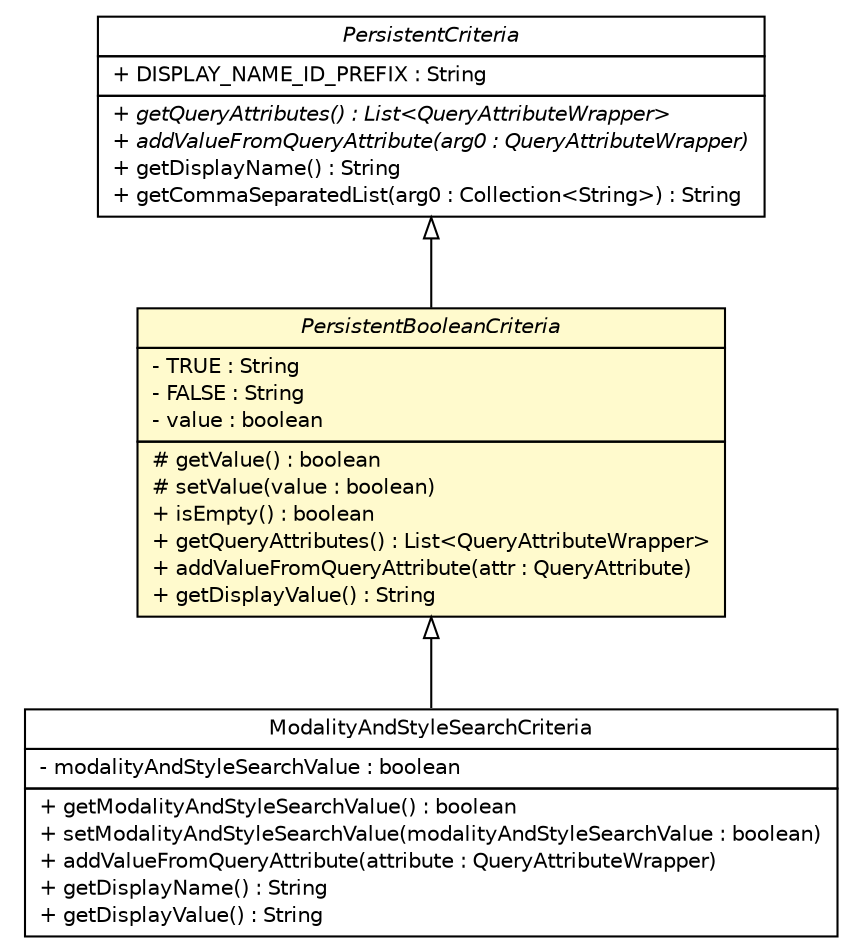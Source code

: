#!/usr/local/bin/dot
#
# Class diagram 
# Generated by UmlGraph version 4.8 (http://www.spinellis.gr/sw/umlgraph)
#

digraph G {
	edge [fontname="Helvetica",fontsize=10,labelfontname="Helvetica",labelfontsize=10];
	node [fontname="Helvetica",fontsize=10,shape=plaintext];
	// gov.nih.nci.ncia.criteria.ModalityAndStyleSearchCriteria
	c14959 [label=<<table border="0" cellborder="1" cellspacing="0" cellpadding="2" port="p" href="./ModalityAndStyleSearchCriteria.html">
		<tr><td><table border="0" cellspacing="0" cellpadding="1">
			<tr><td> ModalityAndStyleSearchCriteria </td></tr>
		</table></td></tr>
		<tr><td><table border="0" cellspacing="0" cellpadding="1">
			<tr><td align="left"> - modalityAndStyleSearchValue : boolean </td></tr>
		</table></td></tr>
		<tr><td><table border="0" cellspacing="0" cellpadding="1">
			<tr><td align="left"> + getModalityAndStyleSearchValue() : boolean </td></tr>
			<tr><td align="left"> + setModalityAndStyleSearchValue(modalityAndStyleSearchValue : boolean) </td></tr>
			<tr><td align="left"> + addValueFromQueryAttribute(attribute : QueryAttributeWrapper) </td></tr>
			<tr><td align="left"> + getDisplayName() : String </td></tr>
			<tr><td align="left"> + getDisplayValue() : String </td></tr>
		</table></td></tr>
		</table>>, fontname="Helvetica", fontcolor="black", fontsize=10.0];
	// gov.nih.nci.ncia.criteria.PersistentBooleanCriteria
	c14965 [label=<<table border="0" cellborder="1" cellspacing="0" cellpadding="2" port="p" bgcolor="lemonChiffon" href="./PersistentBooleanCriteria.html">
		<tr><td><table border="0" cellspacing="0" cellpadding="1">
			<tr><td><font face="Helvetica-Oblique"> PersistentBooleanCriteria </font></td></tr>
		</table></td></tr>
		<tr><td><table border="0" cellspacing="0" cellpadding="1">
			<tr><td align="left"> - TRUE : String </td></tr>
			<tr><td align="left"> - FALSE : String </td></tr>
			<tr><td align="left"> - value : boolean </td></tr>
		</table></td></tr>
		<tr><td><table border="0" cellspacing="0" cellpadding="1">
			<tr><td align="left"> # getValue() : boolean </td></tr>
			<tr><td align="left"> # setValue(value : boolean) </td></tr>
			<tr><td align="left"> + isEmpty() : boolean </td></tr>
			<tr><td align="left"> + getQueryAttributes() : List&lt;QueryAttributeWrapper&gt; </td></tr>
			<tr><td align="left"> + addValueFromQueryAttribute(attr : QueryAttribute) </td></tr>
			<tr><td align="left"> + getDisplayValue() : String </td></tr>
		</table></td></tr>
		</table>>, fontname="Helvetica", fontcolor="black", fontsize=10.0];
	//gov.nih.nci.ncia.criteria.ModalityAndStyleSearchCriteria extends gov.nih.nci.ncia.criteria.PersistentBooleanCriteria
	c14965:p -> c14959:p [dir=back,arrowtail=empty];
	//gov.nih.nci.ncia.criteria.PersistentBooleanCriteria extends gov.nih.nci.ncia.criteria.PersistentCriteria
	c15185:p -> c14965:p [dir=back,arrowtail=empty];
	// gov.nih.nci.ncia.criteria.PersistentCriteria
	c15185 [label=<<table border="0" cellborder="1" cellspacing="0" cellpadding="2" port="p" href="http://java.sun.com/j2se/1.4.2/docs/api/gov/nih/nci/ncia/criteria/PersistentCriteria.html">
		<tr><td><table border="0" cellspacing="0" cellpadding="1">
			<tr><td><font face="Helvetica-Oblique"> PersistentCriteria </font></td></tr>
		</table></td></tr>
		<tr><td><table border="0" cellspacing="0" cellpadding="1">
			<tr><td align="left"> + DISPLAY_NAME_ID_PREFIX : String </td></tr>
		</table></td></tr>
		<tr><td><table border="0" cellspacing="0" cellpadding="1">
			<tr><td align="left"><font face="Helvetica-Oblique" point-size="10.0"> + getQueryAttributes() : List&lt;QueryAttributeWrapper&gt; </font></td></tr>
			<tr><td align="left"><font face="Helvetica-Oblique" point-size="10.0"> + addValueFromQueryAttribute(arg0 : QueryAttributeWrapper) </font></td></tr>
			<tr><td align="left"> + getDisplayName() : String </td></tr>
			<tr><td align="left"> + getCommaSeparatedList(arg0 : Collection&lt;String&gt;) : String </td></tr>
		</table></td></tr>
		</table>>, fontname="Helvetica", fontcolor="black", fontsize=10.0];
}

